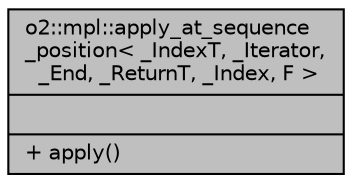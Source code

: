 digraph "o2::mpl::apply_at_sequence_position&lt; _IndexT, _Iterator, _End, _ReturnT, _Index, F &gt;"
{
 // INTERACTIVE_SVG=YES
  bgcolor="transparent";
  edge [fontname="Helvetica",fontsize="10",labelfontname="Helvetica",labelfontsize="10"];
  node [fontname="Helvetica",fontsize="10",shape=record];
  Node1 [label="{o2::mpl::apply_at_sequence\l_position\< _IndexT, _Iterator,\l _End, _ReturnT, _Index, F \>\n||+ apply()\l}",height=0.2,width=0.4,color="black", fillcolor="grey75", style="filled", fontcolor="black"];
}
